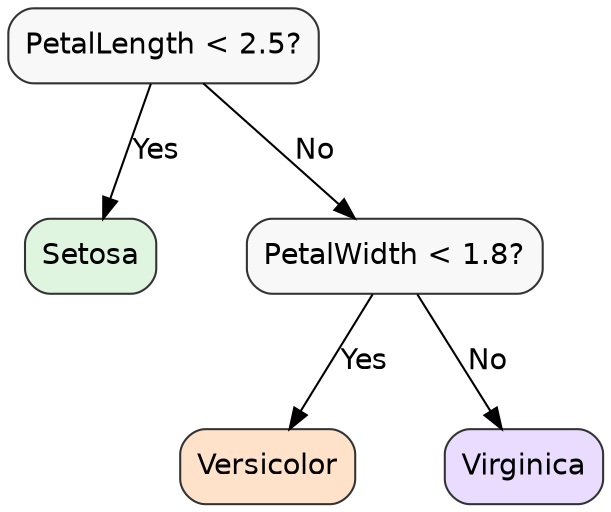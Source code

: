 digraph IrisMiniTree {
  graph [rankdir=TB, splines=true, nodesep=0.6, ranksep=0.7, ordering=out];
  node  [shape=box, style="rounded,filled", color="#333333", fontname="Helvetica", fillcolor="#f8f8f8"];
  edge  [fontname="Helvetica"];

  // Root split from the table
  root  [label="PetalLength < 2.5?"];

  // Right-branch split
  pw    [label="PetalWidth < 1.8?"];

  // Leaves
  setosa     [label="Setosa",     fillcolor="#dff5df"];
  versicolor [label="Versicolor", fillcolor="#ffe2c9"];
  virginica  [label="Virginica",  fillcolor="#e9dcff"];

  // Structure (Setosa explicitly placed as the left child)
  root -> setosa [label="Yes"];
  root -> pw     [label="No"];

  pw -> versicolor [label="Yes"];
  pw -> virginica  [label="No"];

  // Keep Setosa and the pw node aligned horizontally as siblings
  { rank = same; setosa; pw; }
}
